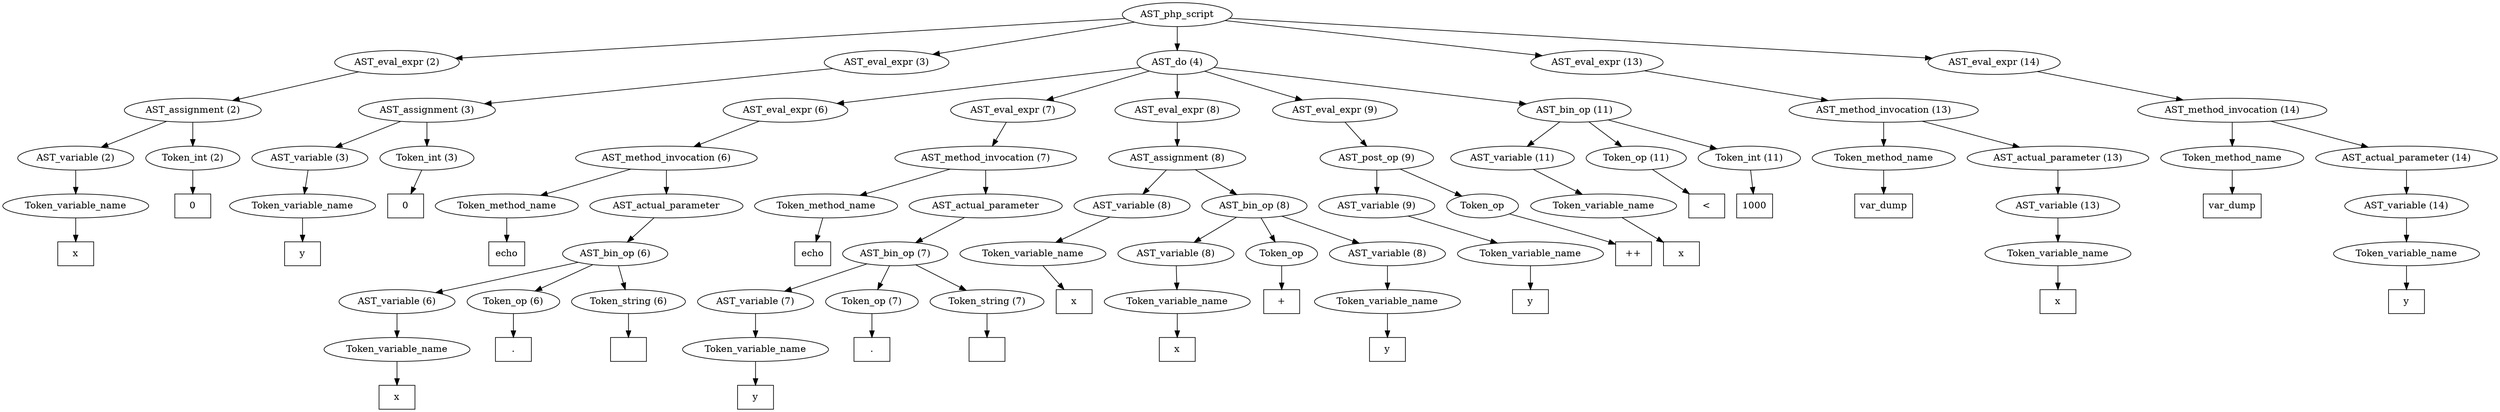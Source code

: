 /*
 * AST in dot format generated by phc -- the PHP compiler
 */

digraph AST {
node_0 [label="AST_php_script"];
node_1 [label="AST_eval_expr (2)"];
node_2 [label="AST_assignment (2)"];
node_3 [label="AST_variable (2)"];
node_4 [label="Token_variable_name"];
node_5 [label="x", shape=box]
node_4 -> node_5;
node_3 -> node_4;
node_6 [label="Token_int (2)"];
node_7 [label="0", shape=box]
node_6 -> node_7;
node_2 -> node_6;
node_2 -> node_3;
node_1 -> node_2;
node_8 [label="AST_eval_expr (3)"];
node_9 [label="AST_assignment (3)"];
node_10 [label="AST_variable (3)"];
node_11 [label="Token_variable_name"];
node_12 [label="y", shape=box]
node_11 -> node_12;
node_10 -> node_11;
node_13 [label="Token_int (3)"];
node_14 [label="0", shape=box]
node_13 -> node_14;
node_9 -> node_13;
node_9 -> node_10;
node_8 -> node_9;
node_15 [label="AST_do (4)"];
node_16 [label="AST_eval_expr (6)"];
node_17 [label="AST_method_invocation (6)"];
node_18 [label="Token_method_name"];
node_19 [label="echo", shape=box]
node_18 -> node_19;
node_20 [label="AST_actual_parameter"];
node_21 [label="AST_bin_op (6)"];
node_22 [label="AST_variable (6)"];
node_23 [label="Token_variable_name"];
node_24 [label="x", shape=box]
node_23 -> node_24;
node_22 -> node_23;
node_25 [label="Token_op (6)"];
node_26 [label=".", shape=box]
node_25 -> node_26;
node_27 [label="Token_string (6)"];
node_28 [label="", shape=box]
node_27 -> node_28;
node_21 -> node_27;
node_21 -> node_25;
node_21 -> node_22;
node_20 -> node_21;
node_17 -> node_20;
node_17 -> node_18;
node_16 -> node_17;
node_29 [label="AST_eval_expr (7)"];
node_30 [label="AST_method_invocation (7)"];
node_31 [label="Token_method_name"];
node_32 [label="echo", shape=box]
node_31 -> node_32;
node_33 [label="AST_actual_parameter"];
node_34 [label="AST_bin_op (7)"];
node_35 [label="AST_variable (7)"];
node_36 [label="Token_variable_name"];
node_37 [label="y", shape=box]
node_36 -> node_37;
node_35 -> node_36;
node_38 [label="Token_op (7)"];
node_39 [label=".", shape=box]
node_38 -> node_39;
node_40 [label="Token_string (7)"];
node_41 [label="", shape=box]
node_40 -> node_41;
node_34 -> node_40;
node_34 -> node_38;
node_34 -> node_35;
node_33 -> node_34;
node_30 -> node_33;
node_30 -> node_31;
node_29 -> node_30;
node_42 [label="AST_eval_expr (8)"];
node_43 [label="AST_assignment (8)"];
node_44 [label="AST_variable (8)"];
node_45 [label="Token_variable_name"];
node_46 [label="x", shape=box]
node_45 -> node_46;
node_44 -> node_45;
node_47 [label="AST_bin_op (8)"];
node_48 [label="AST_variable (8)"];
node_49 [label="Token_variable_name"];
node_50 [label="x", shape=box]
node_49 -> node_50;
node_48 -> node_49;
node_51 [label="Token_op"];
node_52 [label="+", shape=box]
node_51 -> node_52;
node_53 [label="AST_variable (8)"];
node_54 [label="Token_variable_name"];
node_55 [label="y", shape=box]
node_54 -> node_55;
node_53 -> node_54;
node_47 -> node_53;
node_47 -> node_51;
node_47 -> node_48;
node_43 -> node_47;
node_43 -> node_44;
node_42 -> node_43;
node_56 [label="AST_eval_expr (9)"];
node_57 [label="AST_post_op (9)"];
node_58 [label="AST_variable (9)"];
node_59 [label="Token_variable_name"];
node_60 [label="y", shape=box]
node_59 -> node_60;
node_58 -> node_59;
node_61 [label="Token_op"];
node_62 [label="++", shape=box]
node_61 -> node_62;
node_57 -> node_61;
node_57 -> node_58;
node_56 -> node_57;
node_63 [label="AST_bin_op (11)"];
node_64 [label="AST_variable (11)"];
node_65 [label="Token_variable_name"];
node_66 [label="x", shape=box]
node_65 -> node_66;
node_64 -> node_65;
node_67 [label="Token_op (11)"];
node_68 [label="<", shape=box]
node_67 -> node_68;
node_69 [label="Token_int (11)"];
node_70 [label="1000", shape=box]
node_69 -> node_70;
node_63 -> node_69;
node_63 -> node_67;
node_63 -> node_64;
node_15 -> node_63;
node_15 -> node_56;
node_15 -> node_42;
node_15 -> node_29;
node_15 -> node_16;
node_71 [label="AST_eval_expr (13)"];
node_72 [label="AST_method_invocation (13)"];
node_73 [label="Token_method_name"];
node_74 [label="var_dump", shape=box]
node_73 -> node_74;
node_75 [label="AST_actual_parameter (13)"];
node_76 [label="AST_variable (13)"];
node_77 [label="Token_variable_name"];
node_78 [label="x", shape=box]
node_77 -> node_78;
node_76 -> node_77;
node_75 -> node_76;
node_72 -> node_75;
node_72 -> node_73;
node_71 -> node_72;
node_79 [label="AST_eval_expr (14)"];
node_80 [label="AST_method_invocation (14)"];
node_81 [label="Token_method_name"];
node_82 [label="var_dump", shape=box]
node_81 -> node_82;
node_83 [label="AST_actual_parameter (14)"];
node_84 [label="AST_variable (14)"];
node_85 [label="Token_variable_name"];
node_86 [label="y", shape=box]
node_85 -> node_86;
node_84 -> node_85;
node_83 -> node_84;
node_80 -> node_83;
node_80 -> node_81;
node_79 -> node_80;
node_0 -> node_79;
node_0 -> node_71;
node_0 -> node_15;
node_0 -> node_8;
node_0 -> node_1;
}
